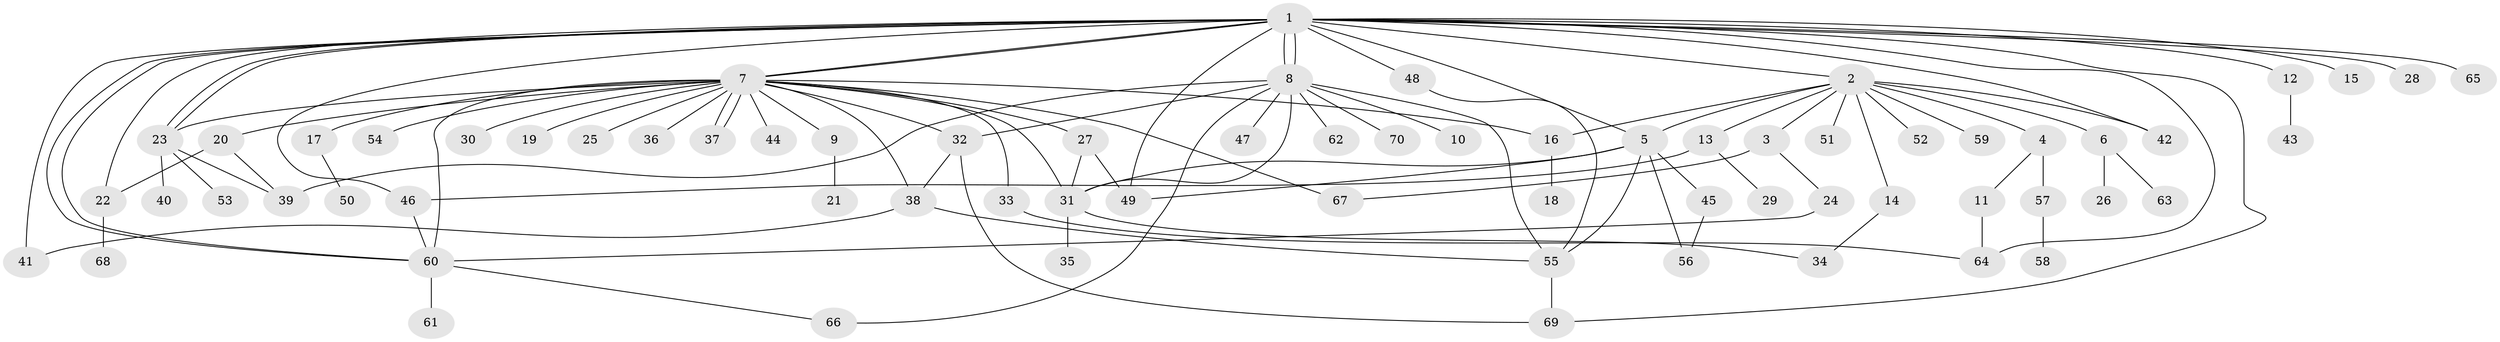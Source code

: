 // coarse degree distribution, {18: 0.02040816326530612, 11: 0.02040816326530612, 3: 0.08163265306122448, 6: 0.04081632653061224, 2: 0.16326530612244897, 24: 0.02040816326530612, 12: 0.02040816326530612, 1: 0.5306122448979592, 4: 0.04081632653061224, 5: 0.061224489795918366}
// Generated by graph-tools (version 1.1) at 2025/51/02/27/25 19:51:56]
// undirected, 70 vertices, 104 edges
graph export_dot {
graph [start="1"]
  node [color=gray90,style=filled];
  1;
  2;
  3;
  4;
  5;
  6;
  7;
  8;
  9;
  10;
  11;
  12;
  13;
  14;
  15;
  16;
  17;
  18;
  19;
  20;
  21;
  22;
  23;
  24;
  25;
  26;
  27;
  28;
  29;
  30;
  31;
  32;
  33;
  34;
  35;
  36;
  37;
  38;
  39;
  40;
  41;
  42;
  43;
  44;
  45;
  46;
  47;
  48;
  49;
  50;
  51;
  52;
  53;
  54;
  55;
  56;
  57;
  58;
  59;
  60;
  61;
  62;
  63;
  64;
  65;
  66;
  67;
  68;
  69;
  70;
  1 -- 2;
  1 -- 5;
  1 -- 7;
  1 -- 7;
  1 -- 8;
  1 -- 8;
  1 -- 12;
  1 -- 15;
  1 -- 22;
  1 -- 23;
  1 -- 23;
  1 -- 28;
  1 -- 41;
  1 -- 42;
  1 -- 46;
  1 -- 48;
  1 -- 49;
  1 -- 60;
  1 -- 60;
  1 -- 64;
  1 -- 65;
  1 -- 69;
  2 -- 3;
  2 -- 4;
  2 -- 5;
  2 -- 6;
  2 -- 13;
  2 -- 14;
  2 -- 16;
  2 -- 42;
  2 -- 51;
  2 -- 52;
  2 -- 59;
  3 -- 24;
  3 -- 67;
  4 -- 11;
  4 -- 57;
  5 -- 31;
  5 -- 45;
  5 -- 49;
  5 -- 55;
  5 -- 56;
  6 -- 26;
  6 -- 63;
  7 -- 9;
  7 -- 16;
  7 -- 17;
  7 -- 19;
  7 -- 20;
  7 -- 23;
  7 -- 25;
  7 -- 27;
  7 -- 30;
  7 -- 31;
  7 -- 32;
  7 -- 33;
  7 -- 36;
  7 -- 37;
  7 -- 37;
  7 -- 38;
  7 -- 44;
  7 -- 54;
  7 -- 60;
  7 -- 67;
  8 -- 10;
  8 -- 31;
  8 -- 32;
  8 -- 39;
  8 -- 47;
  8 -- 55;
  8 -- 62;
  8 -- 66;
  8 -- 70;
  9 -- 21;
  11 -- 64;
  12 -- 43;
  13 -- 29;
  13 -- 46;
  14 -- 34;
  16 -- 18;
  17 -- 50;
  20 -- 22;
  20 -- 39;
  22 -- 68;
  23 -- 39;
  23 -- 40;
  23 -- 53;
  24 -- 60;
  27 -- 31;
  27 -- 49;
  31 -- 34;
  31 -- 35;
  32 -- 38;
  32 -- 69;
  33 -- 64;
  38 -- 41;
  38 -- 55;
  45 -- 56;
  46 -- 60;
  48 -- 55;
  55 -- 69;
  57 -- 58;
  60 -- 61;
  60 -- 66;
}
